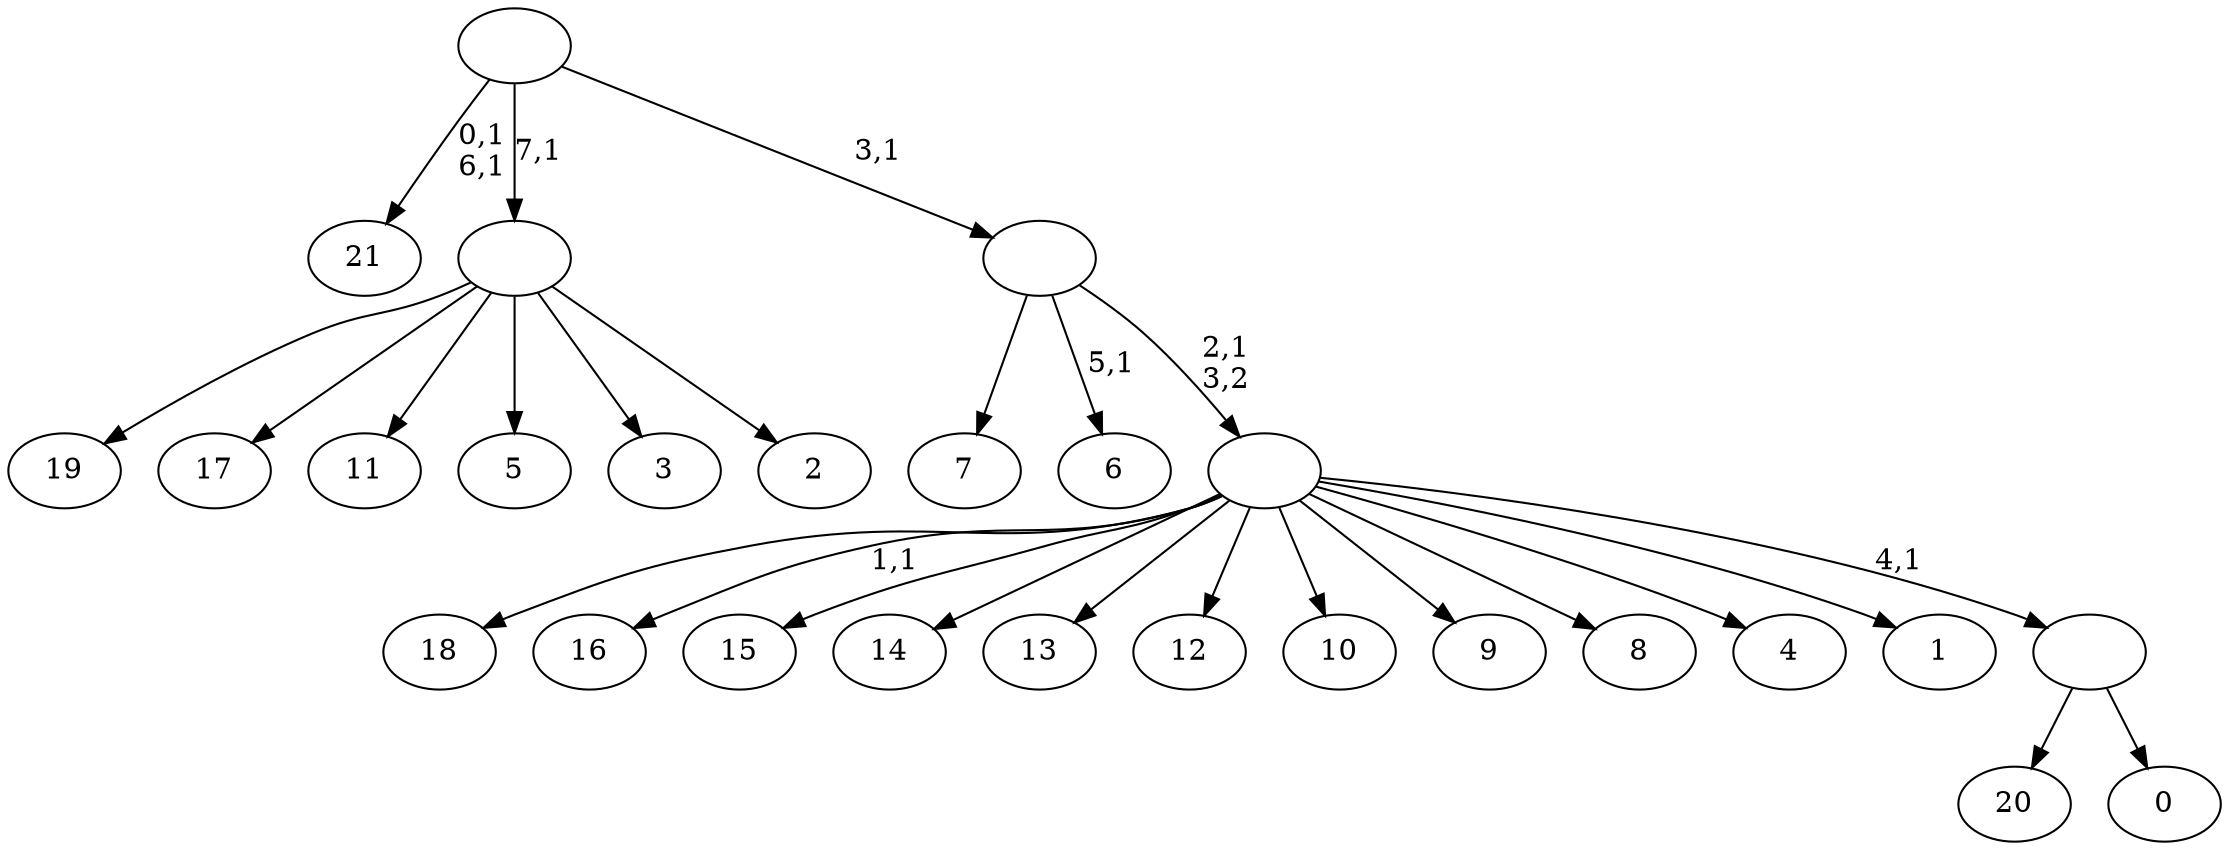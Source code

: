 digraph T {
	30 [label="21"]
	27 [label="20"]
	26 [label="19"]
	25 [label="18"]
	24 [label="17"]
	23 [label="16"]
	21 [label="15"]
	20 [label="14"]
	19 [label="13"]
	18 [label="12"]
	17 [label="11"]
	16 [label="10"]
	15 [label="9"]
	14 [label="8"]
	13 [label="7"]
	12 [label="6"]
	10 [label="5"]
	9 [label="4"]
	8 [label="3"]
	7 [label="2"]
	6 [label=""]
	5 [label="1"]
	4 [label="0"]
	3 [label=""]
	2 [label=""]
	1 [label=""]
	0 [label=""]
	6 -> 26 [label=""]
	6 -> 24 [label=""]
	6 -> 17 [label=""]
	6 -> 10 [label=""]
	6 -> 8 [label=""]
	6 -> 7 [label=""]
	3 -> 27 [label=""]
	3 -> 4 [label=""]
	2 -> 23 [label="1,1"]
	2 -> 25 [label=""]
	2 -> 21 [label=""]
	2 -> 20 [label=""]
	2 -> 19 [label=""]
	2 -> 18 [label=""]
	2 -> 16 [label=""]
	2 -> 15 [label=""]
	2 -> 14 [label=""]
	2 -> 9 [label=""]
	2 -> 5 [label=""]
	2 -> 3 [label="4,1"]
	1 -> 12 [label="5,1"]
	1 -> 13 [label=""]
	1 -> 2 [label="2,1\n3,2"]
	0 -> 30 [label="0,1\n6,1"]
	0 -> 6 [label="7,1"]
	0 -> 1 [label="3,1"]
}
